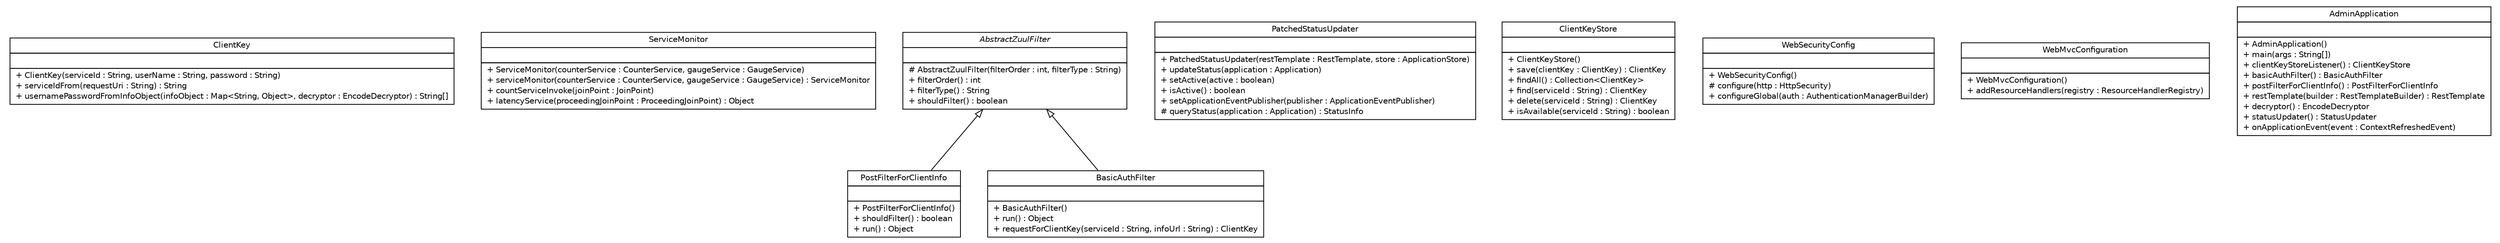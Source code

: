 #!/usr/local/bin/dot
#
# Class diagram 
# Generated by UMLGraph version R5_6-24-gf6e263 (http://www.umlgraph.org/)
#

digraph G {
	edge [fontname="Helvetica",fontsize=10,labelfontname="Helvetica",labelfontsize=10];
	node [fontname="Helvetica",fontsize=10,shape=plaintext];
	nodesep=0.25;
	ranksep=0.5;
	// com.yirendai.oss.environment.admin.ClientKey
	c0 [label=<<table title="com.yirendai.oss.environment.admin.ClientKey" border="0" cellborder="1" cellspacing="0" cellpadding="2" port="p" href="./ClientKey.html">
		<tr><td><table border="0" cellspacing="0" cellpadding="1">
<tr><td align="center" balign="center"> ClientKey </td></tr>
		</table></td></tr>
		<tr><td><table border="0" cellspacing="0" cellpadding="1">
<tr><td align="left" balign="left">  </td></tr>
		</table></td></tr>
		<tr><td><table border="0" cellspacing="0" cellpadding="1">
<tr><td align="left" balign="left"> + ClientKey(serviceId : String, userName : String, password : String) </td></tr>
<tr><td align="left" balign="left"> + serviceIdFrom(requestUri : String) : String </td></tr>
<tr><td align="left" balign="left"> + usernamePasswordFromInfoObject(infoObject : Map&lt;String, Object&gt;, decryptor : EncodeDecryptor) : String[] </td></tr>
		</table></td></tr>
		</table>>, URL="./ClientKey.html", fontname="Helvetica", fontcolor="black", fontsize=10.0];
	// com.yirendai.oss.environment.admin.ServiceMonitor
	c1 [label=<<table title="com.yirendai.oss.environment.admin.ServiceMonitor" border="0" cellborder="1" cellspacing="0" cellpadding="2" port="p" href="./ServiceMonitor.html">
		<tr><td><table border="0" cellspacing="0" cellpadding="1">
<tr><td align="center" balign="center"> ServiceMonitor </td></tr>
		</table></td></tr>
		<tr><td><table border="0" cellspacing="0" cellpadding="1">
<tr><td align="left" balign="left">  </td></tr>
		</table></td></tr>
		<tr><td><table border="0" cellspacing="0" cellpadding="1">
<tr><td align="left" balign="left"> + ServiceMonitor(counterService : CounterService, gaugeService : GaugeService) </td></tr>
<tr><td align="left" balign="left"> + serviceMonitor(counterService : CounterService, gaugeService : GaugeService) : ServiceMonitor </td></tr>
<tr><td align="left" balign="left"> + countServiceInvoke(joinPoint : JoinPoint) </td></tr>
<tr><td align="left" balign="left"> + latencyService(proceedingJoinPoint : ProceedingJoinPoint) : Object </td></tr>
		</table></td></tr>
		</table>>, URL="./ServiceMonitor.html", fontname="Helvetica", fontcolor="black", fontsize=10.0];
	// com.yirendai.oss.environment.admin.AbstractZuulFilter
	c2 [label=<<table title="com.yirendai.oss.environment.admin.AbstractZuulFilter" border="0" cellborder="1" cellspacing="0" cellpadding="2" port="p" href="./AbstractZuulFilter.html">
		<tr><td><table border="0" cellspacing="0" cellpadding="1">
<tr><td align="center" balign="center"><font face="Helvetica-Oblique"> AbstractZuulFilter </font></td></tr>
		</table></td></tr>
		<tr><td><table border="0" cellspacing="0" cellpadding="1">
<tr><td align="left" balign="left">  </td></tr>
		</table></td></tr>
		<tr><td><table border="0" cellspacing="0" cellpadding="1">
<tr><td align="left" balign="left"> # AbstractZuulFilter(filterOrder : int, filterType : String) </td></tr>
<tr><td align="left" balign="left"> + filterOrder() : int </td></tr>
<tr><td align="left" balign="left"> + filterType() : String </td></tr>
<tr><td align="left" balign="left"> + shouldFilter() : boolean </td></tr>
		</table></td></tr>
		</table>>, URL="./AbstractZuulFilter.html", fontname="Helvetica", fontcolor="black", fontsize=10.0];
	// com.yirendai.oss.environment.admin.PatchedStatusUpdater
	c3 [label=<<table title="com.yirendai.oss.environment.admin.PatchedStatusUpdater" border="0" cellborder="1" cellspacing="0" cellpadding="2" port="p" href="./PatchedStatusUpdater.html">
		<tr><td><table border="0" cellspacing="0" cellpadding="1">
<tr><td align="center" balign="center"> PatchedStatusUpdater </td></tr>
		</table></td></tr>
		<tr><td><table border="0" cellspacing="0" cellpadding="1">
<tr><td align="left" balign="left">  </td></tr>
		</table></td></tr>
		<tr><td><table border="0" cellspacing="0" cellpadding="1">
<tr><td align="left" balign="left"> + PatchedStatusUpdater(restTemplate : RestTemplate, store : ApplicationStore) </td></tr>
<tr><td align="left" balign="left"> + updateStatus(application : Application) </td></tr>
<tr><td align="left" balign="left"> + setActive(active : boolean) </td></tr>
<tr><td align="left" balign="left"> + isActive() : boolean </td></tr>
<tr><td align="left" balign="left"> + setApplicationEventPublisher(publisher : ApplicationEventPublisher) </td></tr>
<tr><td align="left" balign="left"> # queryStatus(application : Application) : StatusInfo </td></tr>
		</table></td></tr>
		</table>>, URL="./PatchedStatusUpdater.html", fontname="Helvetica", fontcolor="black", fontsize=10.0];
	// com.yirendai.oss.environment.admin.ClientKeyStore
	c4 [label=<<table title="com.yirendai.oss.environment.admin.ClientKeyStore" border="0" cellborder="1" cellspacing="0" cellpadding="2" port="p" href="./ClientKeyStore.html">
		<tr><td><table border="0" cellspacing="0" cellpadding="1">
<tr><td align="center" balign="center"> ClientKeyStore </td></tr>
		</table></td></tr>
		<tr><td><table border="0" cellspacing="0" cellpadding="1">
<tr><td align="left" balign="left">  </td></tr>
		</table></td></tr>
		<tr><td><table border="0" cellspacing="0" cellpadding="1">
<tr><td align="left" balign="left"> + ClientKeyStore() </td></tr>
<tr><td align="left" balign="left"> + save(clientKey : ClientKey) : ClientKey </td></tr>
<tr><td align="left" balign="left"> + findAll() : Collection&lt;ClientKey&gt; </td></tr>
<tr><td align="left" balign="left"> + find(serviceId : String) : ClientKey </td></tr>
<tr><td align="left" balign="left"> + delete(serviceId : String) : ClientKey </td></tr>
<tr><td align="left" balign="left"> + isAvailable(serviceId : String) : boolean </td></tr>
		</table></td></tr>
		</table>>, URL="./ClientKeyStore.html", fontname="Helvetica", fontcolor="black", fontsize=10.0];
	// com.yirendai.oss.environment.admin.PostFilterForClientInfo
	c5 [label=<<table title="com.yirendai.oss.environment.admin.PostFilterForClientInfo" border="0" cellborder="1" cellspacing="0" cellpadding="2" port="p" href="./PostFilterForClientInfo.html">
		<tr><td><table border="0" cellspacing="0" cellpadding="1">
<tr><td align="center" balign="center"> PostFilterForClientInfo </td></tr>
		</table></td></tr>
		<tr><td><table border="0" cellspacing="0" cellpadding="1">
<tr><td align="left" balign="left">  </td></tr>
		</table></td></tr>
		<tr><td><table border="0" cellspacing="0" cellpadding="1">
<tr><td align="left" balign="left"> + PostFilterForClientInfo() </td></tr>
<tr><td align="left" balign="left"> + shouldFilter() : boolean </td></tr>
<tr><td align="left" balign="left"> + run() : Object </td></tr>
		</table></td></tr>
		</table>>, URL="./PostFilterForClientInfo.html", fontname="Helvetica", fontcolor="black", fontsize=10.0];
	// com.yirendai.oss.environment.admin.WebSecurityConfig
	c6 [label=<<table title="com.yirendai.oss.environment.admin.WebSecurityConfig" border="0" cellborder="1" cellspacing="0" cellpadding="2" port="p" href="./WebSecurityConfig.html">
		<tr><td><table border="0" cellspacing="0" cellpadding="1">
<tr><td align="center" balign="center"> WebSecurityConfig </td></tr>
		</table></td></tr>
		<tr><td><table border="0" cellspacing="0" cellpadding="1">
<tr><td align="left" balign="left">  </td></tr>
		</table></td></tr>
		<tr><td><table border="0" cellspacing="0" cellpadding="1">
<tr><td align="left" balign="left"> + WebSecurityConfig() </td></tr>
<tr><td align="left" balign="left"> # configure(http : HttpSecurity) </td></tr>
<tr><td align="left" balign="left"> + configureGlobal(auth : AuthenticationManagerBuilder) </td></tr>
		</table></td></tr>
		</table>>, URL="./WebSecurityConfig.html", fontname="Helvetica", fontcolor="black", fontsize=10.0];
	// com.yirendai.oss.environment.admin.WebMvcConfiguration
	c7 [label=<<table title="com.yirendai.oss.environment.admin.WebMvcConfiguration" border="0" cellborder="1" cellspacing="0" cellpadding="2" port="p" href="./WebMvcConfiguration.html">
		<tr><td><table border="0" cellspacing="0" cellpadding="1">
<tr><td align="center" balign="center"> WebMvcConfiguration </td></tr>
		</table></td></tr>
		<tr><td><table border="0" cellspacing="0" cellpadding="1">
<tr><td align="left" balign="left">  </td></tr>
		</table></td></tr>
		<tr><td><table border="0" cellspacing="0" cellpadding="1">
<tr><td align="left" balign="left"> + WebMvcConfiguration() </td></tr>
<tr><td align="left" balign="left"> + addResourceHandlers(registry : ResourceHandlerRegistry) </td></tr>
		</table></td></tr>
		</table>>, URL="./WebMvcConfiguration.html", fontname="Helvetica", fontcolor="black", fontsize=10.0];
	// com.yirendai.oss.environment.admin.AdminApplication
	c8 [label=<<table title="com.yirendai.oss.environment.admin.AdminApplication" border="0" cellborder="1" cellspacing="0" cellpadding="2" port="p" href="./AdminApplication.html">
		<tr><td><table border="0" cellspacing="0" cellpadding="1">
<tr><td align="center" balign="center"> AdminApplication </td></tr>
		</table></td></tr>
		<tr><td><table border="0" cellspacing="0" cellpadding="1">
<tr><td align="left" balign="left">  </td></tr>
		</table></td></tr>
		<tr><td><table border="0" cellspacing="0" cellpadding="1">
<tr><td align="left" balign="left"> + AdminApplication() </td></tr>
<tr><td align="left" balign="left"> + main(args : String[]) </td></tr>
<tr><td align="left" balign="left"> + clientKeyStoreListener() : ClientKeyStore </td></tr>
<tr><td align="left" balign="left"> + basicAuthFilter() : BasicAuthFilter </td></tr>
<tr><td align="left" balign="left"> + postFilterForClientInfo() : PostFilterForClientInfo </td></tr>
<tr><td align="left" balign="left"> + restTemplate(builder : RestTemplateBuilder) : RestTemplate </td></tr>
<tr><td align="left" balign="left"> + decryptor() : EncodeDecryptor </td></tr>
<tr><td align="left" balign="left"> + statusUpdater() : StatusUpdater </td></tr>
<tr><td align="left" balign="left"> + onApplicationEvent(event : ContextRefreshedEvent) </td></tr>
		</table></td></tr>
		</table>>, URL="./AdminApplication.html", fontname="Helvetica", fontcolor="black", fontsize=10.0];
	// com.yirendai.oss.environment.admin.BasicAuthFilter
	c9 [label=<<table title="com.yirendai.oss.environment.admin.BasicAuthFilter" border="0" cellborder="1" cellspacing="0" cellpadding="2" port="p" href="./BasicAuthFilter.html">
		<tr><td><table border="0" cellspacing="0" cellpadding="1">
<tr><td align="center" balign="center"> BasicAuthFilter </td></tr>
		</table></td></tr>
		<tr><td><table border="0" cellspacing="0" cellpadding="1">
<tr><td align="left" balign="left">  </td></tr>
		</table></td></tr>
		<tr><td><table border="0" cellspacing="0" cellpadding="1">
<tr><td align="left" balign="left"> + BasicAuthFilter() </td></tr>
<tr><td align="left" balign="left"> + run() : Object </td></tr>
<tr><td align="left" balign="left"> + requestForClientKey(serviceId : String, infoUrl : String) : ClientKey </td></tr>
		</table></td></tr>
		</table>>, URL="./BasicAuthFilter.html", fontname="Helvetica", fontcolor="black", fontsize=10.0];
	//com.yirendai.oss.environment.admin.PostFilterForClientInfo extends com.yirendai.oss.environment.admin.AbstractZuulFilter
	c2:p -> c5:p [dir=back,arrowtail=empty];
	//com.yirendai.oss.environment.admin.BasicAuthFilter extends com.yirendai.oss.environment.admin.AbstractZuulFilter
	c2:p -> c9:p [dir=back,arrowtail=empty];
}


